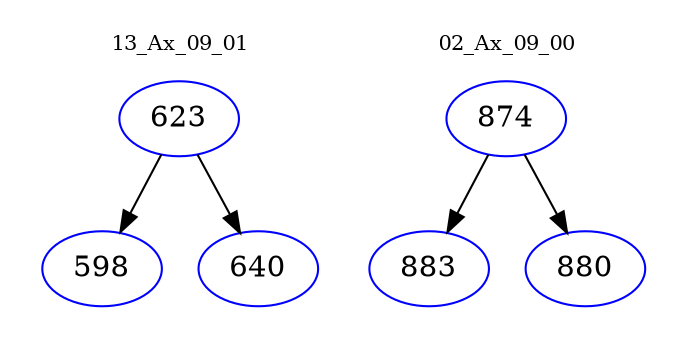 digraph{
subgraph cluster_0 {
color = white
label = "13_Ax_09_01";
fontsize=10;
T0_623 [label="623", color="blue"]
T0_623 -> T0_598 [color="black"]
T0_598 [label="598", color="blue"]
T0_623 -> T0_640 [color="black"]
T0_640 [label="640", color="blue"]
}
subgraph cluster_1 {
color = white
label = "02_Ax_09_00";
fontsize=10;
T1_874 [label="874", color="blue"]
T1_874 -> T1_883 [color="black"]
T1_883 [label="883", color="blue"]
T1_874 -> T1_880 [color="black"]
T1_880 [label="880", color="blue"]
}
}
